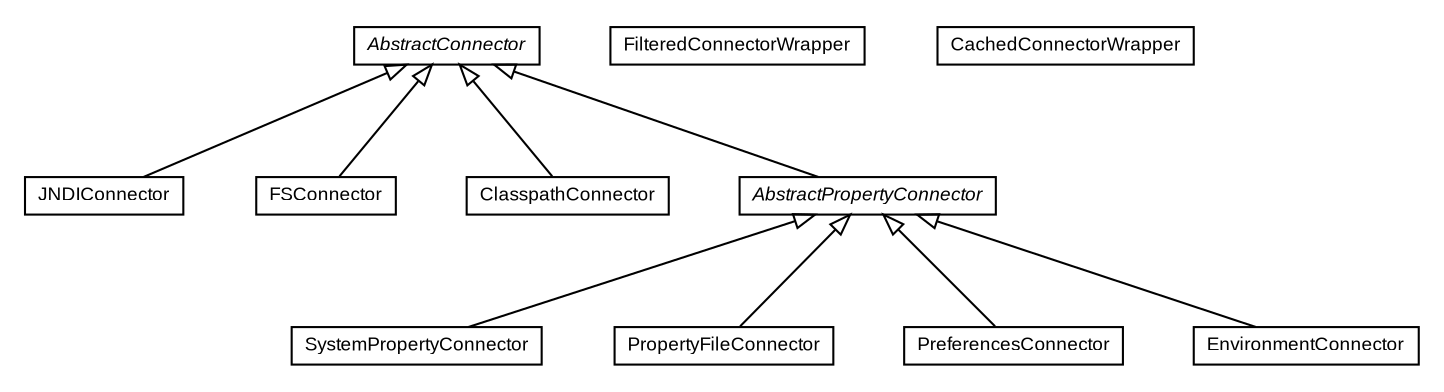 #!/usr/local/bin/dot
#
# Class diagram 
# Generated by UMLGraph version R5_6 (http://www.umlgraph.org/)
#

digraph G {
	edge [fontname="arial",fontsize=10,labelfontname="arial",labelfontsize=10];
	node [fontname="arial",fontsize=10,shape=plaintext];
	nodesep=0.25;
	ranksep=0.5;
	// org.settings4j.connector.SystemPropertyConnector
	c64 [label=<<table title="org.settings4j.connector.SystemPropertyConnector" border="0" cellborder="1" cellspacing="0" cellpadding="2" port="p" href="./SystemPropertyConnector.html">
		<tr><td><table border="0" cellspacing="0" cellpadding="1">
<tr><td align="center" balign="center"> SystemPropertyConnector </td></tr>
		</table></td></tr>
		</table>>, URL="./SystemPropertyConnector.html", fontname="arial", fontcolor="black", fontsize=9.0];
	// org.settings4j.connector.PropertyFileConnector
	c65 [label=<<table title="org.settings4j.connector.PropertyFileConnector" border="0" cellborder="1" cellspacing="0" cellpadding="2" port="p" href="./PropertyFileConnector.html">
		<tr><td><table border="0" cellspacing="0" cellpadding="1">
<tr><td align="center" balign="center"> PropertyFileConnector </td></tr>
		</table></td></tr>
		</table>>, URL="./PropertyFileConnector.html", fontname="arial", fontcolor="black", fontsize=9.0];
	// org.settings4j.connector.PreferencesConnector
	c66 [label=<<table title="org.settings4j.connector.PreferencesConnector" border="0" cellborder="1" cellspacing="0" cellpadding="2" port="p" href="./PreferencesConnector.html">
		<tr><td><table border="0" cellspacing="0" cellpadding="1">
<tr><td align="center" balign="center"> PreferencesConnector </td></tr>
		</table></td></tr>
		</table>>, URL="./PreferencesConnector.html", fontname="arial", fontcolor="black", fontsize=9.0];
	// org.settings4j.connector.JNDIConnector
	c67 [label=<<table title="org.settings4j.connector.JNDIConnector" border="0" cellborder="1" cellspacing="0" cellpadding="2" port="p" href="./JNDIConnector.html">
		<tr><td><table border="0" cellspacing="0" cellpadding="1">
<tr><td align="center" balign="center"> JNDIConnector </td></tr>
		</table></td></tr>
		</table>>, URL="./JNDIConnector.html", fontname="arial", fontcolor="black", fontsize=9.0];
	// org.settings4j.connector.FSConnector
	c68 [label=<<table title="org.settings4j.connector.FSConnector" border="0" cellborder="1" cellspacing="0" cellpadding="2" port="p" href="./FSConnector.html">
		<tr><td><table border="0" cellspacing="0" cellpadding="1">
<tr><td align="center" balign="center"> FSConnector </td></tr>
		</table></td></tr>
		</table>>, URL="./FSConnector.html", fontname="arial", fontcolor="black", fontsize=9.0];
	// org.settings4j.connector.FilteredConnectorWrapper
	c69 [label=<<table title="org.settings4j.connector.FilteredConnectorWrapper" border="0" cellborder="1" cellspacing="0" cellpadding="2" port="p" href="./FilteredConnectorWrapper.html">
		<tr><td><table border="0" cellspacing="0" cellpadding="1">
<tr><td align="center" balign="center"> FilteredConnectorWrapper </td></tr>
		</table></td></tr>
		</table>>, URL="./FilteredConnectorWrapper.html", fontname="arial", fontcolor="black", fontsize=9.0];
	// org.settings4j.connector.EnvironmentConnector
	c70 [label=<<table title="org.settings4j.connector.EnvironmentConnector" border="0" cellborder="1" cellspacing="0" cellpadding="2" port="p" href="./EnvironmentConnector.html">
		<tr><td><table border="0" cellspacing="0" cellpadding="1">
<tr><td align="center" balign="center"> EnvironmentConnector </td></tr>
		</table></td></tr>
		</table>>, URL="./EnvironmentConnector.html", fontname="arial", fontcolor="black", fontsize=9.0];
	// org.settings4j.connector.ClasspathConnector
	c71 [label=<<table title="org.settings4j.connector.ClasspathConnector" border="0" cellborder="1" cellspacing="0" cellpadding="2" port="p" href="./ClasspathConnector.html">
		<tr><td><table border="0" cellspacing="0" cellpadding="1">
<tr><td align="center" balign="center"> ClasspathConnector </td></tr>
		</table></td></tr>
		</table>>, URL="./ClasspathConnector.html", fontname="arial", fontcolor="black", fontsize=9.0];
	// org.settings4j.connector.CachedConnectorWrapper
	c72 [label=<<table title="org.settings4j.connector.CachedConnectorWrapper" border="0" cellborder="1" cellspacing="0" cellpadding="2" port="p" href="./CachedConnectorWrapper.html">
		<tr><td><table border="0" cellspacing="0" cellpadding="1">
<tr><td align="center" balign="center"> CachedConnectorWrapper </td></tr>
		</table></td></tr>
		</table>>, URL="./CachedConnectorWrapper.html", fontname="arial", fontcolor="black", fontsize=9.0];
	// org.settings4j.connector.AbstractPropertyConnector
	c73 [label=<<table title="org.settings4j.connector.AbstractPropertyConnector" border="0" cellborder="1" cellspacing="0" cellpadding="2" port="p" href="./AbstractPropertyConnector.html">
		<tr><td><table border="0" cellspacing="0" cellpadding="1">
<tr><td align="center" balign="center"><font face="arial italic"> AbstractPropertyConnector </font></td></tr>
		</table></td></tr>
		</table>>, URL="./AbstractPropertyConnector.html", fontname="arial", fontcolor="black", fontsize=9.0];
	// org.settings4j.connector.AbstractConnector
	c74 [label=<<table title="org.settings4j.connector.AbstractConnector" border="0" cellborder="1" cellspacing="0" cellpadding="2" port="p" href="./AbstractConnector.html">
		<tr><td><table border="0" cellspacing="0" cellpadding="1">
<tr><td align="center" balign="center"><font face="arial italic"> AbstractConnector </font></td></tr>
		</table></td></tr>
		</table>>, URL="./AbstractConnector.html", fontname="arial", fontcolor="black", fontsize=9.0];
	//org.settings4j.connector.SystemPropertyConnector extends org.settings4j.connector.AbstractPropertyConnector
	c73:p -> c64:p [dir=back,arrowtail=empty];
	//org.settings4j.connector.PropertyFileConnector extends org.settings4j.connector.AbstractPropertyConnector
	c73:p -> c65:p [dir=back,arrowtail=empty];
	//org.settings4j.connector.PreferencesConnector extends org.settings4j.connector.AbstractPropertyConnector
	c73:p -> c66:p [dir=back,arrowtail=empty];
	//org.settings4j.connector.JNDIConnector extends org.settings4j.connector.AbstractConnector
	c74:p -> c67:p [dir=back,arrowtail=empty];
	//org.settings4j.connector.FSConnector extends org.settings4j.connector.AbstractConnector
	c74:p -> c68:p [dir=back,arrowtail=empty];
	//org.settings4j.connector.EnvironmentConnector extends org.settings4j.connector.AbstractPropertyConnector
	c73:p -> c70:p [dir=back,arrowtail=empty];
	//org.settings4j.connector.ClasspathConnector extends org.settings4j.connector.AbstractConnector
	c74:p -> c71:p [dir=back,arrowtail=empty];
	//org.settings4j.connector.AbstractPropertyConnector extends org.settings4j.connector.AbstractConnector
	c74:p -> c73:p [dir=back,arrowtail=empty];
}

